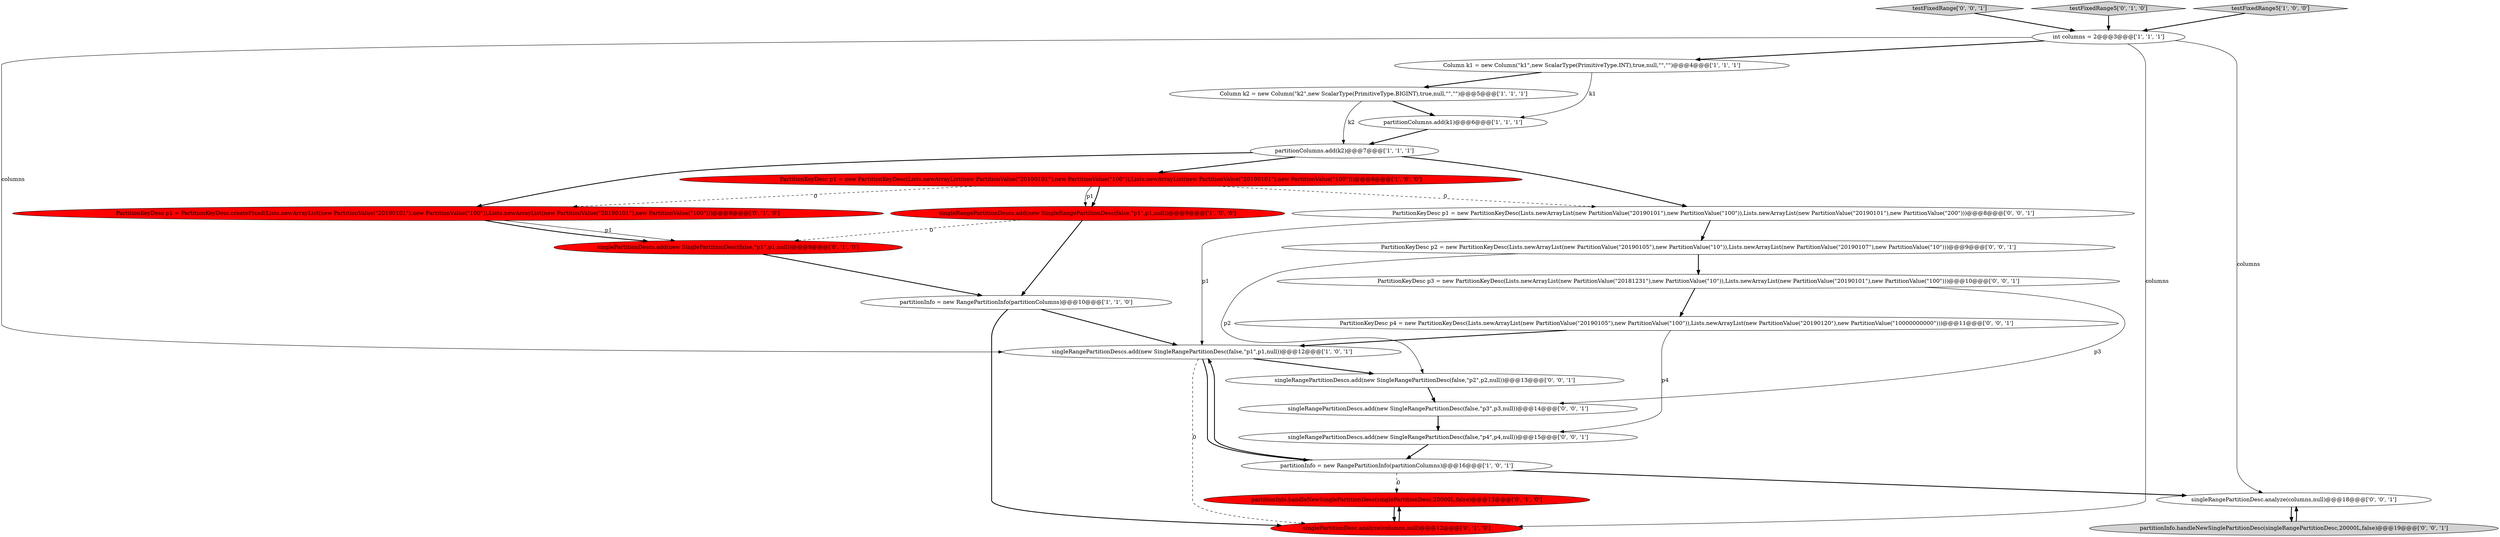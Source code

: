 digraph {
14 [style = filled, label = "singlePartitionDescs.add(new SinglePartitionDesc(false,\"p1\",p1,null))@@@9@@@['0', '1', '0']", fillcolor = red, shape = ellipse image = "AAA1AAABBB2BBB"];
24 [style = filled, label = "PartitionKeyDesc p4 = new PartitionKeyDesc(Lists.newArrayList(new PartitionValue(\"20190105\"),new PartitionValue(\"100\")),Lists.newArrayList(new PartitionValue(\"20190120\"),new PartitionValue(\"10000000000\")))@@@11@@@['0', '0', '1']", fillcolor = white, shape = ellipse image = "AAA0AAABBB3BBB"];
16 [style = filled, label = "testFixedRange['0', '0', '1']", fillcolor = lightgray, shape = diamond image = "AAA0AAABBB3BBB"];
21 [style = filled, label = "PartitionKeyDesc p1 = new PartitionKeyDesc(Lists.newArrayList(new PartitionValue(\"20190101\"),new PartitionValue(\"100\")),Lists.newArrayList(new PartitionValue(\"20190101\"),new PartitionValue(\"200\")))@@@8@@@['0', '0', '1']", fillcolor = white, shape = ellipse image = "AAA0AAABBB3BBB"];
1 [style = filled, label = "partitionInfo = new RangePartitionInfo(partitionColumns)@@@16@@@['1', '0', '1']", fillcolor = white, shape = ellipse image = "AAA0AAABBB1BBB"];
9 [style = filled, label = "PartitionKeyDesc p1 = new PartitionKeyDesc(Lists.newArrayList(new PartitionValue(\"20190101\"),new PartitionValue(\"100\")),Lists.newArrayList(new PartitionValue(\"20190101\"),new PartitionValue(\"100\")))@@@8@@@['1', '0', '0']", fillcolor = red, shape = ellipse image = "AAA1AAABBB1BBB"];
7 [style = filled, label = "partitionInfo = new RangePartitionInfo(partitionColumns)@@@10@@@['1', '1', '0']", fillcolor = white, shape = ellipse image = "AAA0AAABBB1BBB"];
25 [style = filled, label = "partitionInfo.handleNewSinglePartitionDesc(singleRangePartitionDesc,20000L,false)@@@19@@@['0', '0', '1']", fillcolor = lightgray, shape = ellipse image = "AAA0AAABBB3BBB"];
0 [style = filled, label = "Column k1 = new Column(\"k1\",new ScalarType(PrimitiveType.INT),true,null,\"\",\"\")@@@4@@@['1', '1', '1']", fillcolor = white, shape = ellipse image = "AAA0AAABBB1BBB"];
10 [style = filled, label = "int columns = 2@@@3@@@['1', '1', '1']", fillcolor = white, shape = ellipse image = "AAA0AAABBB1BBB"];
4 [style = filled, label = "singleRangePartitionDescs.add(new SingleRangePartitionDesc(false,\"p1\",p1,null))@@@12@@@['1', '0', '1']", fillcolor = white, shape = ellipse image = "AAA0AAABBB1BBB"];
13 [style = filled, label = "PartitionKeyDesc p1 = PartitionKeyDesc.createFixed(Lists.newArrayList(new PartitionValue(\"20190101\"),new PartitionValue(\"100\")),Lists.newArrayList(new PartitionValue(\"20190101\"),new PartitionValue(\"100\")))@@@8@@@['0', '1', '0']", fillcolor = red, shape = ellipse image = "AAA1AAABBB2BBB"];
22 [style = filled, label = "singleRangePartitionDescs.add(new SingleRangePartitionDesc(false,\"p4\",p4,null))@@@15@@@['0', '0', '1']", fillcolor = white, shape = ellipse image = "AAA0AAABBB3BBB"];
3 [style = filled, label = "Column k2 = new Column(\"k2\",new ScalarType(PrimitiveType.BIGINT),true,null,\"\",\"\")@@@5@@@['1', '1', '1']", fillcolor = white, shape = ellipse image = "AAA0AAABBB1BBB"];
11 [style = filled, label = "testFixedRange5['0', '1', '0']", fillcolor = lightgray, shape = diamond image = "AAA0AAABBB2BBB"];
15 [style = filled, label = "partitionInfo.handleNewSinglePartitionDesc(singlePartitionDesc,20000L,false)@@@13@@@['0', '1', '0']", fillcolor = red, shape = ellipse image = "AAA1AAABBB2BBB"];
18 [style = filled, label = "PartitionKeyDesc p3 = new PartitionKeyDesc(Lists.newArrayList(new PartitionValue(\"20181231\"),new PartitionValue(\"10\")),Lists.newArrayList(new PartitionValue(\"20190101\"),new PartitionValue(\"100\")))@@@10@@@['0', '0', '1']", fillcolor = white, shape = ellipse image = "AAA0AAABBB3BBB"];
6 [style = filled, label = "singleRangePartitionDescs.add(new SingleRangePartitionDesc(false,\"p1\",p1,null))@@@9@@@['1', '0', '0']", fillcolor = red, shape = ellipse image = "AAA1AAABBB1BBB"];
5 [style = filled, label = "partitionColumns.add(k1)@@@6@@@['1', '1', '1']", fillcolor = white, shape = ellipse image = "AAA0AAABBB1BBB"];
17 [style = filled, label = "PartitionKeyDesc p2 = new PartitionKeyDesc(Lists.newArrayList(new PartitionValue(\"20190105\"),new PartitionValue(\"10\")),Lists.newArrayList(new PartitionValue(\"20190107\"),new PartitionValue(\"10\")))@@@9@@@['0', '0', '1']", fillcolor = white, shape = ellipse image = "AAA0AAABBB3BBB"];
19 [style = filled, label = "singleRangePartitionDesc.analyze(columns,null)@@@18@@@['0', '0', '1']", fillcolor = white, shape = ellipse image = "AAA0AAABBB3BBB"];
2 [style = filled, label = "testFixedRange5['1', '0', '0']", fillcolor = lightgray, shape = diamond image = "AAA0AAABBB1BBB"];
8 [style = filled, label = "partitionColumns.add(k2)@@@7@@@['1', '1', '1']", fillcolor = white, shape = ellipse image = "AAA0AAABBB1BBB"];
20 [style = filled, label = "singleRangePartitionDescs.add(new SingleRangePartitionDesc(false,\"p2\",p2,null))@@@13@@@['0', '0', '1']", fillcolor = white, shape = ellipse image = "AAA0AAABBB3BBB"];
23 [style = filled, label = "singleRangePartitionDescs.add(new SingleRangePartitionDesc(false,\"p3\",p3,null))@@@14@@@['0', '0', '1']", fillcolor = white, shape = ellipse image = "AAA0AAABBB3BBB"];
12 [style = filled, label = "singlePartitionDesc.analyze(columns,null)@@@12@@@['0', '1', '0']", fillcolor = red, shape = ellipse image = "AAA1AAABBB2BBB"];
0->3 [style = bold, label=""];
5->8 [style = bold, label=""];
1->4 [style = bold, label=""];
18->24 [style = bold, label=""];
10->12 [style = solid, label="columns"];
17->20 [style = solid, label="p2"];
7->12 [style = bold, label=""];
16->10 [style = bold, label=""];
1->15 [style = dashed, label="0"];
12->15 [style = bold, label=""];
7->4 [style = bold, label=""];
18->23 [style = solid, label="p3"];
6->14 [style = dashed, label="0"];
2->10 [style = bold, label=""];
19->25 [style = bold, label=""];
9->6 [style = bold, label=""];
14->7 [style = bold, label=""];
0->5 [style = solid, label="k1"];
13->14 [style = solid, label="p1"];
10->19 [style = solid, label="columns"];
4->12 [style = dashed, label="0"];
3->5 [style = bold, label=""];
24->4 [style = bold, label=""];
23->22 [style = bold, label=""];
20->23 [style = bold, label=""];
9->21 [style = dashed, label="0"];
11->10 [style = bold, label=""];
24->22 [style = solid, label="p4"];
10->0 [style = bold, label=""];
9->6 [style = solid, label="p1"];
9->13 [style = dashed, label="0"];
4->20 [style = bold, label=""];
8->9 [style = bold, label=""];
25->19 [style = bold, label=""];
8->21 [style = bold, label=""];
21->4 [style = solid, label="p1"];
4->1 [style = bold, label=""];
15->12 [style = bold, label=""];
22->1 [style = bold, label=""];
6->7 [style = bold, label=""];
1->19 [style = bold, label=""];
3->8 [style = solid, label="k2"];
13->14 [style = bold, label=""];
21->17 [style = bold, label=""];
17->18 [style = bold, label=""];
8->13 [style = bold, label=""];
10->4 [style = solid, label="columns"];
}
